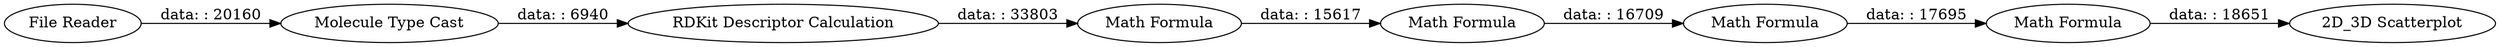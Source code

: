 digraph {
	"-822246626953436149_1" [label="File Reader"]
	"-822246626953436149_7" [label="Math Formula"]
	"-822246626953436149_5" [label="2D_3D Scatterplot"]
	"-822246626953436149_9" [label="Math Formula"]
	"-822246626953436149_6" [label="Math Formula"]
	"-822246626953436149_4" [label="Molecule Type Cast"]
	"-822246626953436149_3" [label="RDKit Descriptor Calculation"]
	"-822246626953436149_8" [label="Math Formula"]
	"-822246626953436149_7" -> "-822246626953436149_8" [label="data: : 17695"]
	"-822246626953436149_1" -> "-822246626953436149_4" [label="data: : 20160"]
	"-822246626953436149_3" -> "-822246626953436149_9" [label="data: : 33803"]
	"-822246626953436149_6" -> "-822246626953436149_7" [label="data: : 16709"]
	"-822246626953436149_8" -> "-822246626953436149_5" [label="data: : 18651"]
	"-822246626953436149_9" -> "-822246626953436149_6" [label="data: : 15617"]
	"-822246626953436149_4" -> "-822246626953436149_3" [label="data: : 6940"]
	rankdir=LR
}
